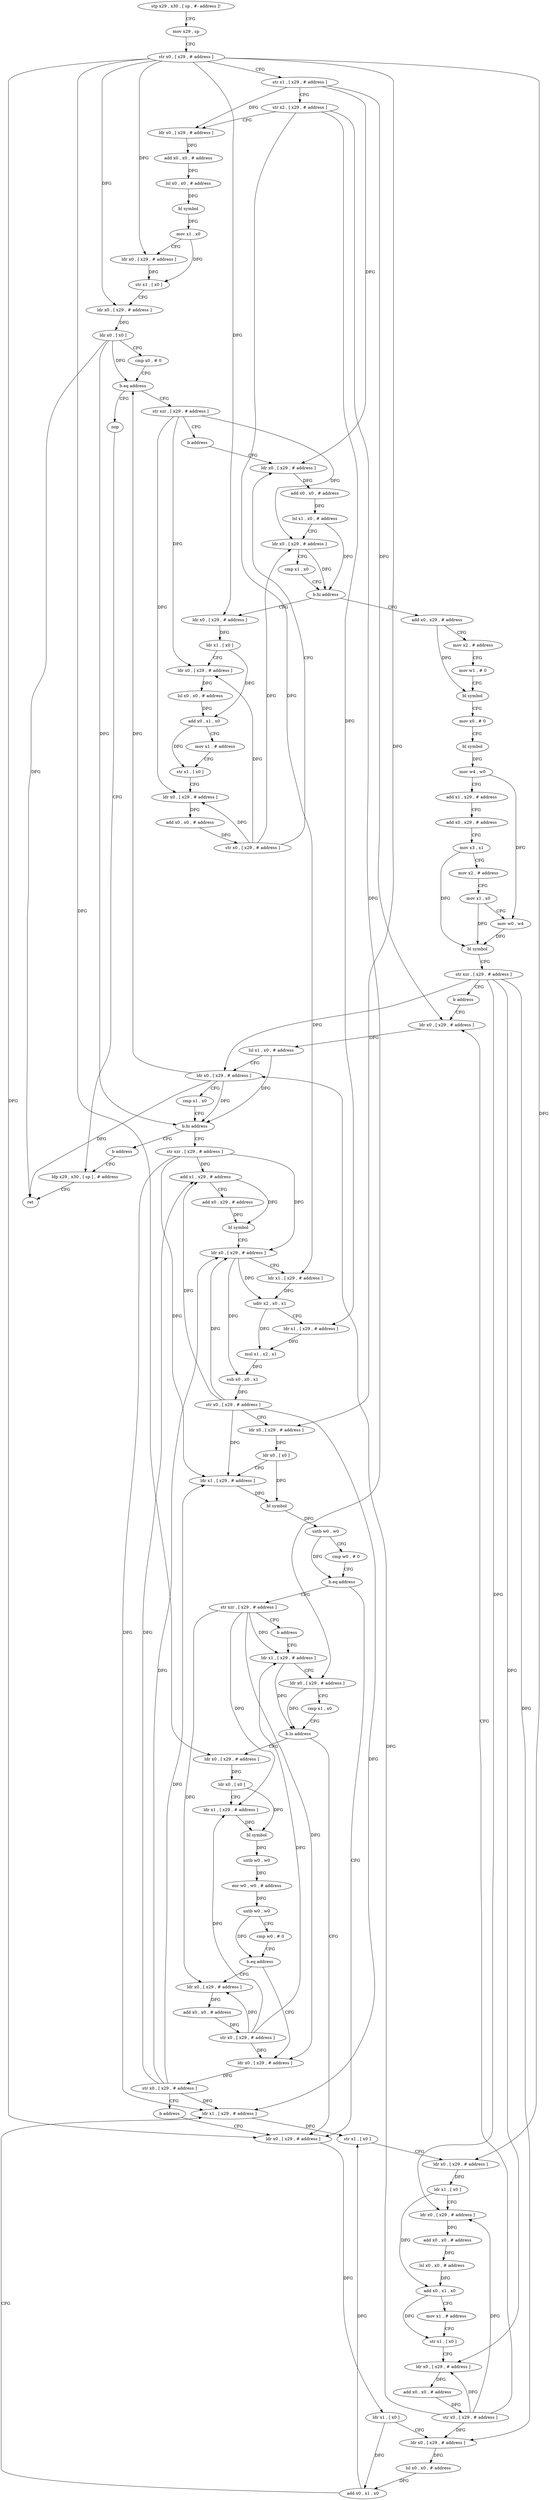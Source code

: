 digraph "func" {
"108088" [label = "stp x29 , x30 , [ sp , #- address ]!" ]
"108092" [label = "mov x29 , sp" ]
"108096" [label = "str x0 , [ x29 , # address ]" ]
"108100" [label = "str x1 , [ x29 , # address ]" ]
"108104" [label = "str x2 , [ x29 , # address ]" ]
"108108" [label = "ldr x0 , [ x29 , # address ]" ]
"108112" [label = "add x0 , x0 , # address" ]
"108116" [label = "lsl x0 , x0 , # address" ]
"108120" [label = "bl symbol" ]
"108124" [label = "mov x1 , x0" ]
"108128" [label = "ldr x0 , [ x29 , # address ]" ]
"108132" [label = "str x1 , [ x0 ]" ]
"108136" [label = "ldr x0 , [ x29 , # address ]" ]
"108140" [label = "ldr x0 , [ x0 ]" ]
"108144" [label = "cmp x0 , # 0" ]
"108148" [label = "b.eq address" ]
"108540" [label = "nop" ]
"108152" [label = "str xzr , [ x29 , # address ]" ]
"108544" [label = "ldp x29 , x30 , [ sp ] , # address" ]
"108156" [label = "b address" ]
"108200" [label = "ldr x0 , [ x29 , # address ]" ]
"108204" [label = "add x0 , x0 , # address" ]
"108208" [label = "lsl x1 , x0 , # address" ]
"108212" [label = "ldr x0 , [ x29 , # address ]" ]
"108216" [label = "cmp x1 , x0" ]
"108220" [label = "b.hi address" ]
"108160" [label = "ldr x0 , [ x29 , # address ]" ]
"108224" [label = "add x0 , x29 , # address" ]
"108164" [label = "ldr x1 , [ x0 ]" ]
"108168" [label = "ldr x0 , [ x29 , # address ]" ]
"108172" [label = "lsl x0 , x0 , # address" ]
"108176" [label = "add x0 , x1 , x0" ]
"108180" [label = "mov x1 , # address" ]
"108184" [label = "str x1 , [ x0 ]" ]
"108188" [label = "ldr x0 , [ x29 , # address ]" ]
"108192" [label = "add x0 , x0 , # address" ]
"108196" [label = "str x0 , [ x29 , # address ]" ]
"108228" [label = "mov x2 , # address" ]
"108232" [label = "mov w1 , # 0" ]
"108236" [label = "bl symbol" ]
"108240" [label = "mov x0 , # 0" ]
"108244" [label = "bl symbol" ]
"108248" [label = "mov w4 , w0" ]
"108252" [label = "add x1 , x29 , # address" ]
"108256" [label = "add x0 , x29 , # address" ]
"108260" [label = "mov x3 , x1" ]
"108264" [label = "mov x2 , # address" ]
"108268" [label = "mov x1 , x0" ]
"108272" [label = "mov w0 , w4" ]
"108276" [label = "bl symbol" ]
"108280" [label = "str xzr , [ x29 , # address ]" ]
"108284" [label = "b address" ]
"108516" [label = "ldr x0 , [ x29 , # address ]" ]
"108520" [label = "lsl x1 , x0 , # address" ]
"108524" [label = "ldr x0 , [ x29 , # address ]" ]
"108528" [label = "cmp x1 , x0" ]
"108532" [label = "b.hi address" ]
"108288" [label = "str xzr , [ x29 , # address ]" ]
"108536" [label = "b address" ]
"108292" [label = "add x1 , x29 , # address" ]
"108296" [label = "add x0 , x29 , # address" ]
"108300" [label = "bl symbol" ]
"108304" [label = "ldr x0 , [ x29 , # address ]" ]
"108308" [label = "ldr x1 , [ x29 , # address ]" ]
"108312" [label = "udiv x2 , x0 , x1" ]
"108316" [label = "ldr x1 , [ x29 , # address ]" ]
"108320" [label = "mul x1 , x2 , x1" ]
"108324" [label = "sub x0 , x0 , x1" ]
"108328" [label = "str x0 , [ x29 , # address ]" ]
"108332" [label = "ldr x0 , [ x29 , # address ]" ]
"108336" [label = "ldr x0 , [ x0 ]" ]
"108340" [label = "ldr x1 , [ x29 , # address ]" ]
"108344" [label = "bl symbol" ]
"108348" [label = "uxtb w0 , w0" ]
"108352" [label = "cmp w0 , # 0" ]
"108356" [label = "b.eq address" ]
"108444" [label = "ldr x0 , [ x29 , # address ]" ]
"108360" [label = "str xzr , [ x29 , # address ]" ]
"108448" [label = "ldr x1 , [ x0 ]" ]
"108452" [label = "ldr x0 , [ x29 , # address ]" ]
"108456" [label = "lsl x0 , x0 , # address" ]
"108460" [label = "add x0 , x1 , x0" ]
"108464" [label = "ldr x1 , [ x29 , # address ]" ]
"108468" [label = "str x1 , [ x0 ]" ]
"108472" [label = "ldr x0 , [ x29 , # address ]" ]
"108476" [label = "ldr x1 , [ x0 ]" ]
"108480" [label = "ldr x0 , [ x29 , # address ]" ]
"108484" [label = "add x0 , x0 , # address" ]
"108488" [label = "lsl x0 , x0 , # address" ]
"108492" [label = "add x0 , x1 , x0" ]
"108496" [label = "mov x1 , # address" ]
"108500" [label = "str x1 , [ x0 ]" ]
"108504" [label = "ldr x0 , [ x29 , # address ]" ]
"108508" [label = "add x0 , x0 , # address" ]
"108512" [label = "str x0 , [ x29 , # address ]" ]
"108364" [label = "b address" ]
"108428" [label = "ldr x1 , [ x29 , # address ]" ]
"108548" [label = "ret" ]
"108432" [label = "ldr x0 , [ x29 , # address ]" ]
"108436" [label = "cmp x1 , x0" ]
"108440" [label = "b.lo address" ]
"108368" [label = "ldr x0 , [ x29 , # address ]" ]
"108372" [label = "ldr x0 , [ x0 ]" ]
"108376" [label = "ldr x1 , [ x29 , # address ]" ]
"108380" [label = "bl symbol" ]
"108384" [label = "uxtb w0 , w0" ]
"108388" [label = "eor w0 , w0 , # address" ]
"108392" [label = "uxtb w0 , w0" ]
"108396" [label = "cmp w0 , # 0" ]
"108400" [label = "b.eq address" ]
"108416" [label = "ldr x0 , [ x29 , # address ]" ]
"108404" [label = "ldr x0 , [ x29 , # address ]" ]
"108420" [label = "add x0 , x0 , # address" ]
"108424" [label = "str x0 , [ x29 , # address ]" ]
"108408" [label = "str x0 , [ x29 , # address ]" ]
"108412" [label = "b address" ]
"108088" -> "108092" [ label = "CFG" ]
"108092" -> "108096" [ label = "CFG" ]
"108096" -> "108100" [ label = "CFG" ]
"108096" -> "108128" [ label = "DFG" ]
"108096" -> "108136" [ label = "DFG" ]
"108096" -> "108160" [ label = "DFG" ]
"108096" -> "108332" [ label = "DFG" ]
"108096" -> "108444" [ label = "DFG" ]
"108096" -> "108472" [ label = "DFG" ]
"108096" -> "108368" [ label = "DFG" ]
"108100" -> "108104" [ label = "CFG" ]
"108100" -> "108108" [ label = "DFG" ]
"108100" -> "108200" [ label = "DFG" ]
"108100" -> "108516" [ label = "DFG" ]
"108104" -> "108108" [ label = "CFG" ]
"108104" -> "108308" [ label = "DFG" ]
"108104" -> "108316" [ label = "DFG" ]
"108104" -> "108432" [ label = "DFG" ]
"108108" -> "108112" [ label = "DFG" ]
"108112" -> "108116" [ label = "DFG" ]
"108116" -> "108120" [ label = "DFG" ]
"108120" -> "108124" [ label = "DFG" ]
"108124" -> "108128" [ label = "CFG" ]
"108124" -> "108132" [ label = "DFG" ]
"108128" -> "108132" [ label = "DFG" ]
"108132" -> "108136" [ label = "CFG" ]
"108136" -> "108140" [ label = "DFG" ]
"108140" -> "108144" [ label = "CFG" ]
"108140" -> "108148" [ label = "DFG" ]
"108140" -> "108548" [ label = "DFG" ]
"108140" -> "108532" [ label = "DFG" ]
"108144" -> "108148" [ label = "CFG" ]
"108148" -> "108540" [ label = "CFG" ]
"108148" -> "108152" [ label = "CFG" ]
"108540" -> "108544" [ label = "CFG" ]
"108152" -> "108156" [ label = "CFG" ]
"108152" -> "108212" [ label = "DFG" ]
"108152" -> "108168" [ label = "DFG" ]
"108152" -> "108188" [ label = "DFG" ]
"108544" -> "108548" [ label = "CFG" ]
"108156" -> "108200" [ label = "CFG" ]
"108200" -> "108204" [ label = "DFG" ]
"108204" -> "108208" [ label = "DFG" ]
"108208" -> "108212" [ label = "CFG" ]
"108208" -> "108220" [ label = "DFG" ]
"108212" -> "108216" [ label = "CFG" ]
"108212" -> "108220" [ label = "DFG" ]
"108216" -> "108220" [ label = "CFG" ]
"108220" -> "108160" [ label = "CFG" ]
"108220" -> "108224" [ label = "CFG" ]
"108160" -> "108164" [ label = "DFG" ]
"108224" -> "108228" [ label = "CFG" ]
"108224" -> "108236" [ label = "DFG" ]
"108164" -> "108168" [ label = "CFG" ]
"108164" -> "108176" [ label = "DFG" ]
"108168" -> "108172" [ label = "DFG" ]
"108172" -> "108176" [ label = "DFG" ]
"108176" -> "108180" [ label = "CFG" ]
"108176" -> "108184" [ label = "DFG" ]
"108180" -> "108184" [ label = "CFG" ]
"108184" -> "108188" [ label = "CFG" ]
"108188" -> "108192" [ label = "DFG" ]
"108192" -> "108196" [ label = "DFG" ]
"108196" -> "108200" [ label = "CFG" ]
"108196" -> "108212" [ label = "DFG" ]
"108196" -> "108168" [ label = "DFG" ]
"108196" -> "108188" [ label = "DFG" ]
"108228" -> "108232" [ label = "CFG" ]
"108232" -> "108236" [ label = "CFG" ]
"108236" -> "108240" [ label = "CFG" ]
"108240" -> "108244" [ label = "CFG" ]
"108244" -> "108248" [ label = "DFG" ]
"108248" -> "108252" [ label = "CFG" ]
"108248" -> "108272" [ label = "DFG" ]
"108252" -> "108256" [ label = "CFG" ]
"108256" -> "108260" [ label = "CFG" ]
"108260" -> "108264" [ label = "CFG" ]
"108260" -> "108276" [ label = "DFG" ]
"108264" -> "108268" [ label = "CFG" ]
"108268" -> "108272" [ label = "CFG" ]
"108268" -> "108276" [ label = "DFG" ]
"108272" -> "108276" [ label = "DFG" ]
"108276" -> "108280" [ label = "CFG" ]
"108280" -> "108284" [ label = "CFG" ]
"108280" -> "108524" [ label = "DFG" ]
"108280" -> "108452" [ label = "DFG" ]
"108280" -> "108480" [ label = "DFG" ]
"108280" -> "108504" [ label = "DFG" ]
"108284" -> "108516" [ label = "CFG" ]
"108516" -> "108520" [ label = "DFG" ]
"108520" -> "108524" [ label = "CFG" ]
"108520" -> "108532" [ label = "DFG" ]
"108524" -> "108528" [ label = "CFG" ]
"108524" -> "108148" [ label = "DFG" ]
"108524" -> "108548" [ label = "DFG" ]
"108524" -> "108532" [ label = "DFG" ]
"108528" -> "108532" [ label = "CFG" ]
"108532" -> "108288" [ label = "CFG" ]
"108532" -> "108536" [ label = "CFG" ]
"108288" -> "108292" [ label = "DFG" ]
"108288" -> "108304" [ label = "DFG" ]
"108288" -> "108340" [ label = "DFG" ]
"108288" -> "108464" [ label = "DFG" ]
"108536" -> "108544" [ label = "CFG" ]
"108292" -> "108296" [ label = "CFG" ]
"108292" -> "108300" [ label = "DFG" ]
"108296" -> "108300" [ label = "DFG" ]
"108300" -> "108304" [ label = "CFG" ]
"108304" -> "108308" [ label = "CFG" ]
"108304" -> "108312" [ label = "DFG" ]
"108304" -> "108324" [ label = "DFG" ]
"108308" -> "108312" [ label = "DFG" ]
"108312" -> "108316" [ label = "CFG" ]
"108312" -> "108320" [ label = "DFG" ]
"108316" -> "108320" [ label = "DFG" ]
"108320" -> "108324" [ label = "DFG" ]
"108324" -> "108328" [ label = "DFG" ]
"108328" -> "108332" [ label = "CFG" ]
"108328" -> "108292" [ label = "DFG" ]
"108328" -> "108304" [ label = "DFG" ]
"108328" -> "108340" [ label = "DFG" ]
"108328" -> "108464" [ label = "DFG" ]
"108332" -> "108336" [ label = "DFG" ]
"108336" -> "108340" [ label = "CFG" ]
"108336" -> "108344" [ label = "DFG" ]
"108340" -> "108344" [ label = "DFG" ]
"108344" -> "108348" [ label = "DFG" ]
"108348" -> "108352" [ label = "CFG" ]
"108348" -> "108356" [ label = "DFG" ]
"108352" -> "108356" [ label = "CFG" ]
"108356" -> "108444" [ label = "CFG" ]
"108356" -> "108360" [ label = "CFG" ]
"108444" -> "108448" [ label = "DFG" ]
"108360" -> "108364" [ label = "CFG" ]
"108360" -> "108428" [ label = "DFG" ]
"108360" -> "108376" [ label = "DFG" ]
"108360" -> "108416" [ label = "DFG" ]
"108360" -> "108404" [ label = "DFG" ]
"108448" -> "108452" [ label = "CFG" ]
"108448" -> "108460" [ label = "DFG" ]
"108452" -> "108456" [ label = "DFG" ]
"108456" -> "108460" [ label = "DFG" ]
"108460" -> "108464" [ label = "CFG" ]
"108460" -> "108468" [ label = "DFG" ]
"108464" -> "108468" [ label = "DFG" ]
"108468" -> "108472" [ label = "CFG" ]
"108472" -> "108476" [ label = "DFG" ]
"108476" -> "108480" [ label = "CFG" ]
"108476" -> "108492" [ label = "DFG" ]
"108480" -> "108484" [ label = "DFG" ]
"108484" -> "108488" [ label = "DFG" ]
"108488" -> "108492" [ label = "DFG" ]
"108492" -> "108496" [ label = "CFG" ]
"108492" -> "108500" [ label = "DFG" ]
"108496" -> "108500" [ label = "CFG" ]
"108500" -> "108504" [ label = "CFG" ]
"108504" -> "108508" [ label = "DFG" ]
"108508" -> "108512" [ label = "DFG" ]
"108512" -> "108516" [ label = "CFG" ]
"108512" -> "108524" [ label = "DFG" ]
"108512" -> "108452" [ label = "DFG" ]
"108512" -> "108480" [ label = "DFG" ]
"108512" -> "108504" [ label = "DFG" ]
"108364" -> "108428" [ label = "CFG" ]
"108428" -> "108432" [ label = "CFG" ]
"108428" -> "108440" [ label = "DFG" ]
"108432" -> "108436" [ label = "CFG" ]
"108432" -> "108440" [ label = "DFG" ]
"108436" -> "108440" [ label = "CFG" ]
"108440" -> "108368" [ label = "CFG" ]
"108440" -> "108444" [ label = "CFG" ]
"108368" -> "108372" [ label = "DFG" ]
"108372" -> "108376" [ label = "CFG" ]
"108372" -> "108380" [ label = "DFG" ]
"108376" -> "108380" [ label = "DFG" ]
"108380" -> "108384" [ label = "DFG" ]
"108384" -> "108388" [ label = "DFG" ]
"108388" -> "108392" [ label = "DFG" ]
"108392" -> "108396" [ label = "CFG" ]
"108392" -> "108400" [ label = "DFG" ]
"108396" -> "108400" [ label = "CFG" ]
"108400" -> "108416" [ label = "CFG" ]
"108400" -> "108404" [ label = "CFG" ]
"108416" -> "108420" [ label = "DFG" ]
"108404" -> "108408" [ label = "DFG" ]
"108420" -> "108424" [ label = "DFG" ]
"108424" -> "108428" [ label = "DFG" ]
"108424" -> "108376" [ label = "DFG" ]
"108424" -> "108416" [ label = "DFG" ]
"108424" -> "108404" [ label = "DFG" ]
"108408" -> "108412" [ label = "CFG" ]
"108408" -> "108292" [ label = "DFG" ]
"108408" -> "108304" [ label = "DFG" ]
"108408" -> "108340" [ label = "DFG" ]
"108408" -> "108464" [ label = "DFG" ]
"108412" -> "108444" [ label = "CFG" ]
}
